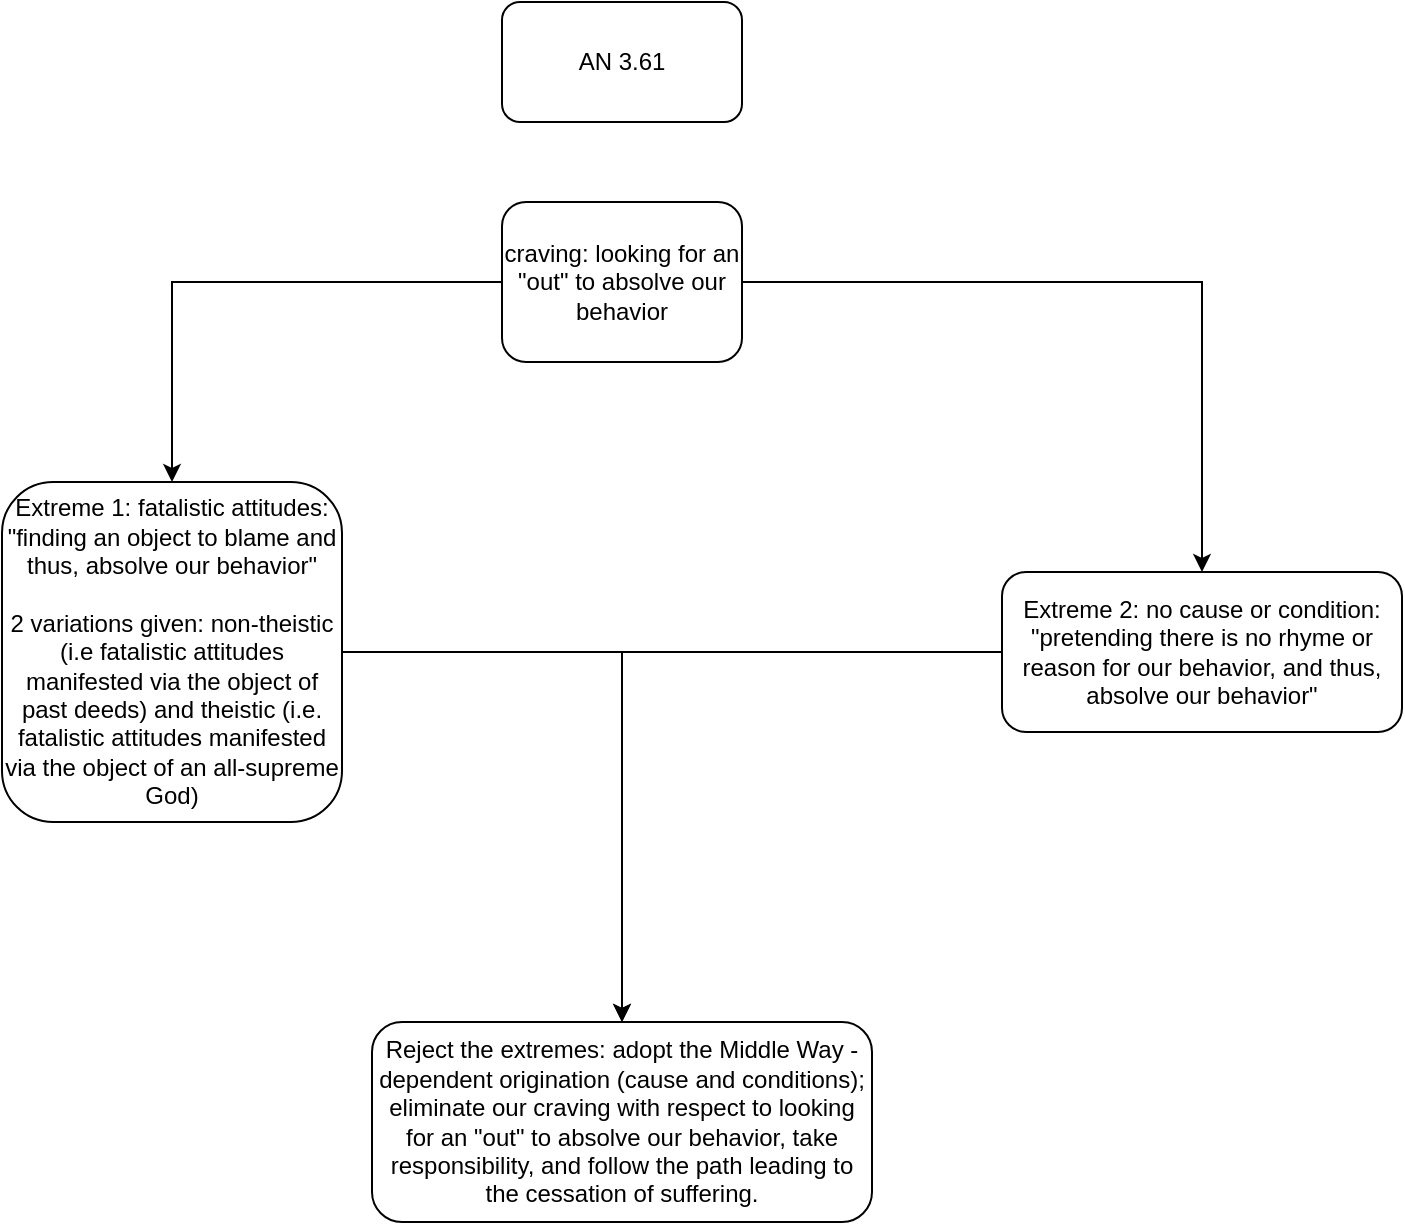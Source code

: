 <mxfile version="27.1.6">
  <diagram id="C5RBs43oDa-KdzZeNtuy" name="Page-1">
    <mxGraphModel dx="1338" dy="786" grid="1" gridSize="10" guides="1" tooltips="1" connect="1" arrows="1" fold="1" page="1" pageScale="1" pageWidth="827" pageHeight="1169" math="0" shadow="0">
      <root>
        <mxCell id="WIyWlLk6GJQsqaUBKTNV-0" />
        <mxCell id="WIyWlLk6GJQsqaUBKTNV-1" parent="WIyWlLk6GJQsqaUBKTNV-0" />
        <mxCell id="-O7GP7ibDNwJC8hfA5wT-12" style="edgeStyle=orthogonalEdgeStyle;rounded=0;orthogonalLoop=1;jettySize=auto;html=1;entryX=0.5;entryY=0;entryDx=0;entryDy=0;" edge="1" parent="WIyWlLk6GJQsqaUBKTNV-1" source="WIyWlLk6GJQsqaUBKTNV-3" target="-O7GP7ibDNwJC8hfA5wT-2">
          <mxGeometry relative="1" as="geometry" />
        </mxCell>
        <mxCell id="-O7GP7ibDNwJC8hfA5wT-13" style="edgeStyle=orthogonalEdgeStyle;rounded=0;orthogonalLoop=1;jettySize=auto;html=1;entryX=0.5;entryY=0;entryDx=0;entryDy=0;" edge="1" parent="WIyWlLk6GJQsqaUBKTNV-1" source="WIyWlLk6GJQsqaUBKTNV-3" target="-O7GP7ibDNwJC8hfA5wT-3">
          <mxGeometry relative="1" as="geometry" />
        </mxCell>
        <mxCell id="WIyWlLk6GJQsqaUBKTNV-3" value="&lt;div&gt;craving: looking for an &quot;out&quot; to absolve our behavior&lt;/div&gt;" style="rounded=1;whiteSpace=wrap;html=1;fontSize=12;glass=0;strokeWidth=1;shadow=0;" parent="WIyWlLk6GJQsqaUBKTNV-1" vertex="1">
          <mxGeometry x="320" y="120" width="120" height="80" as="geometry" />
        </mxCell>
        <mxCell id="-O7GP7ibDNwJC8hfA5wT-10" style="edgeStyle=orthogonalEdgeStyle;rounded=0;orthogonalLoop=1;jettySize=auto;html=1;" edge="1" parent="WIyWlLk6GJQsqaUBKTNV-1" source="-O7GP7ibDNwJC8hfA5wT-2" target="-O7GP7ibDNwJC8hfA5wT-8">
          <mxGeometry relative="1" as="geometry" />
        </mxCell>
        <mxCell id="-O7GP7ibDNwJC8hfA5wT-2" value="&lt;div&gt;Extreme 1: fatalistic attitudes: &quot;finding an object to blame and thus, absolve our behavior&quot;&lt;/div&gt;&lt;div&gt;&lt;br&gt;&lt;/div&gt;&lt;div&gt;2 variations given: non-theistic (i.e fatalistic attitudes manifested via the object of past deeds) and theistic (i.e. fatalistic attitudes manifested via the object of an all-supreme God)&lt;/div&gt;" style="rounded=1;whiteSpace=wrap;html=1;" vertex="1" parent="WIyWlLk6GJQsqaUBKTNV-1">
          <mxGeometry x="70" y="260" width="170" height="170" as="geometry" />
        </mxCell>
        <mxCell id="-O7GP7ibDNwJC8hfA5wT-9" style="edgeStyle=orthogonalEdgeStyle;rounded=0;orthogonalLoop=1;jettySize=auto;html=1;" edge="1" parent="WIyWlLk6GJQsqaUBKTNV-1" source="-O7GP7ibDNwJC8hfA5wT-3" target="-O7GP7ibDNwJC8hfA5wT-8">
          <mxGeometry relative="1" as="geometry" />
        </mxCell>
        <mxCell id="-O7GP7ibDNwJC8hfA5wT-3" value="Extreme 2: no cause or condition: &quot;pretending there is no rhyme or reason for our behavior, and thus, absolve our behavior&quot;" style="rounded=1;whiteSpace=wrap;html=1;" vertex="1" parent="WIyWlLk6GJQsqaUBKTNV-1">
          <mxGeometry x="570" y="305" width="200" height="80" as="geometry" />
        </mxCell>
        <mxCell id="-O7GP7ibDNwJC8hfA5wT-8" value="Reject the extremes: adopt the Middle Way - dependent origination (cause and conditions); eliminate our craving with respect to looking for an &quot;out&quot; to absolve our behavior, take responsibility, and follow the path leading to the cessation of suffering." style="rounded=1;whiteSpace=wrap;html=1;" vertex="1" parent="WIyWlLk6GJQsqaUBKTNV-1">
          <mxGeometry x="255" y="530" width="250" height="100" as="geometry" />
        </mxCell>
        <mxCell id="-O7GP7ibDNwJC8hfA5wT-11" value="AN 3.61" style="rounded=1;whiteSpace=wrap;html=1;" vertex="1" parent="WIyWlLk6GJQsqaUBKTNV-1">
          <mxGeometry x="320" y="20" width="120" height="60" as="geometry" />
        </mxCell>
      </root>
    </mxGraphModel>
  </diagram>
</mxfile>
